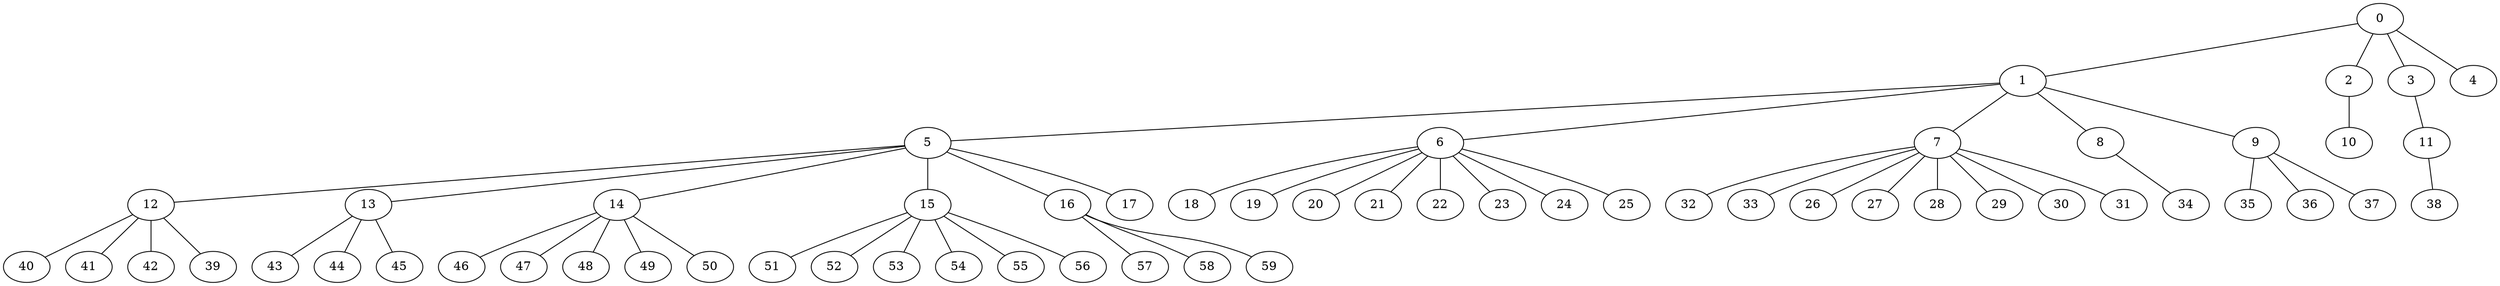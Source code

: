 
graph graphname {
    0 -- 1
0 -- 2
0 -- 3
0 -- 4
1 -- 5
1 -- 6
1 -- 7
1 -- 8
1 -- 9
2 -- 10
3 -- 11
5 -- 12
5 -- 13
5 -- 14
5 -- 15
5 -- 16
5 -- 17
6 -- 18
6 -- 19
6 -- 20
6 -- 21
6 -- 22
6 -- 23
6 -- 24
6 -- 25
7 -- 32
7 -- 33
7 -- 26
7 -- 27
7 -- 28
7 -- 29
7 -- 30
7 -- 31
8 -- 34
9 -- 35
9 -- 36
9 -- 37
11 -- 38
12 -- 40
12 -- 41
12 -- 42
12 -- 39
13 -- 43
13 -- 44
13 -- 45
14 -- 46
14 -- 47
14 -- 48
14 -- 49
14 -- 50
15 -- 51
15 -- 52
15 -- 53
15 -- 54
15 -- 55
15 -- 56
16 -- 57
16 -- 58
16 -- 59

}
